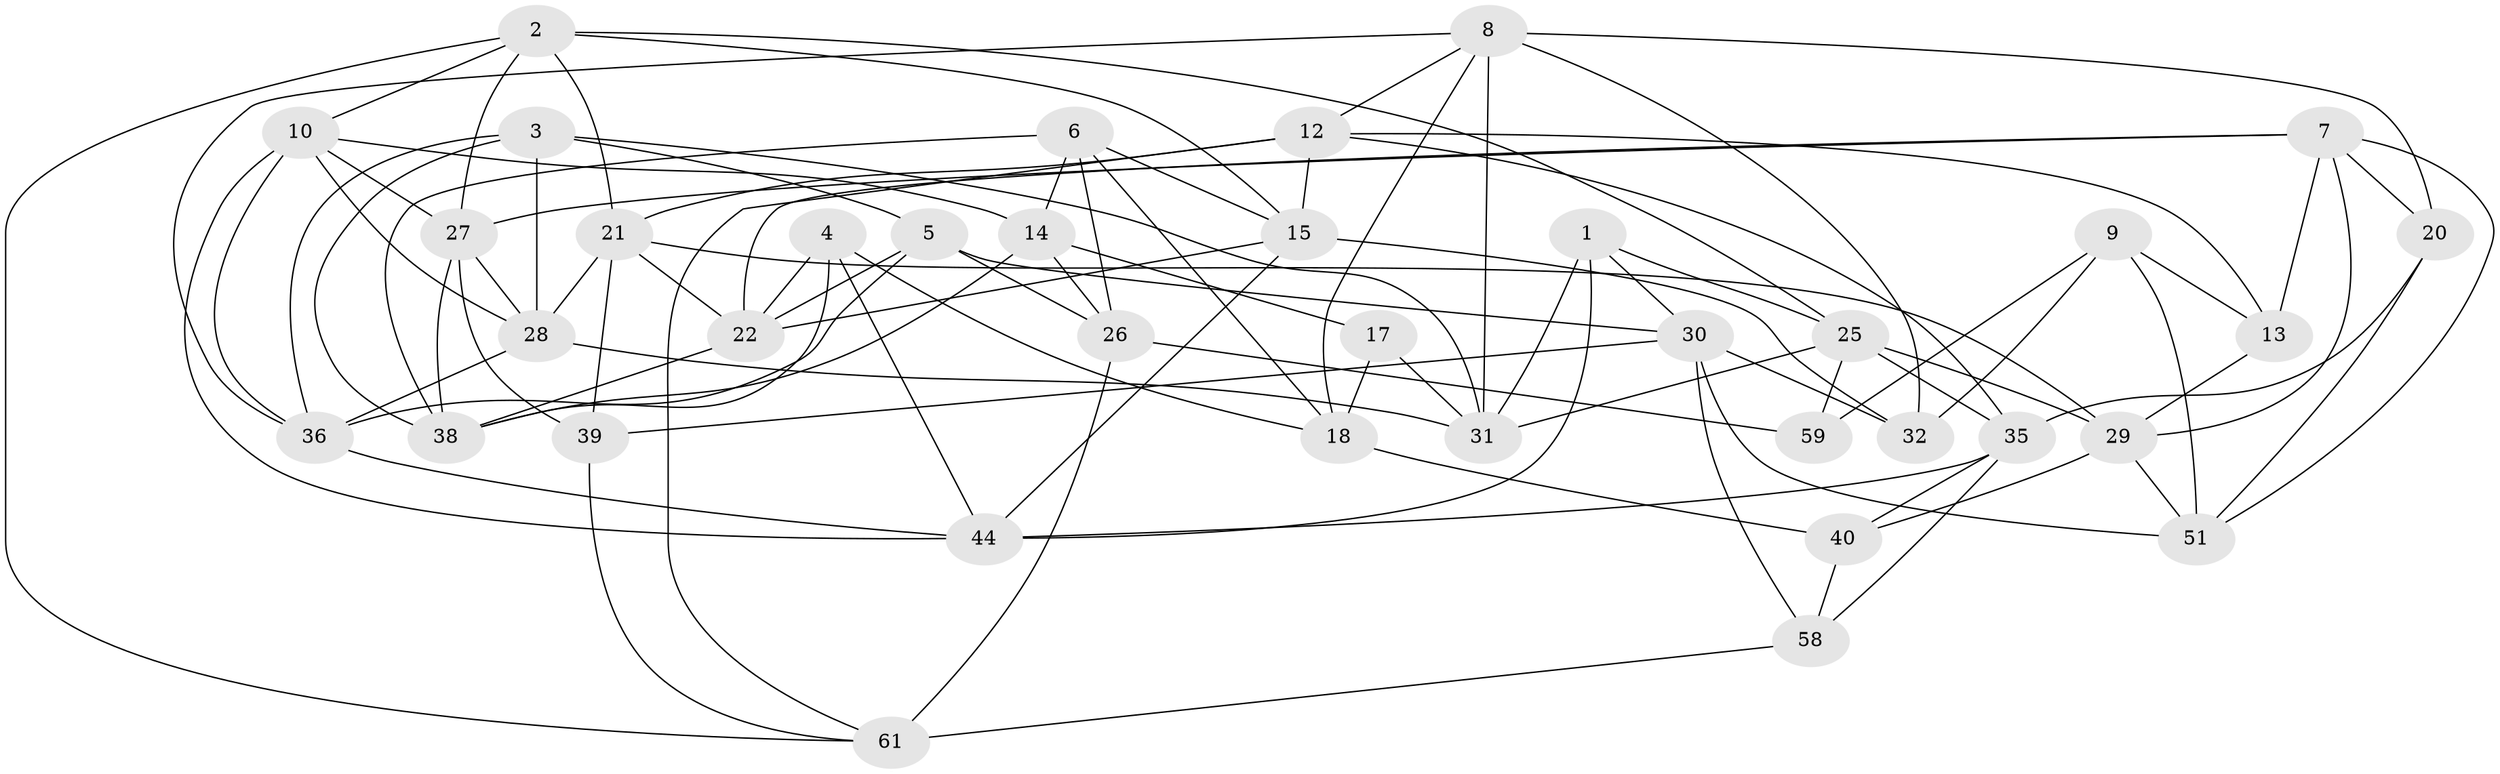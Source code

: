 // original degree distribution, {4: 1.0}
// Generated by graph-tools (version 1.1) at 2025/11/02/27/25 16:11:46]
// undirected, 37 vertices, 95 edges
graph export_dot {
graph [start="1"]
  node [color=gray90,style=filled];
  1;
  2 [super="+43"];
  3 [super="+11"];
  4;
  5 [super="+24"];
  6 [super="+19"];
  7 [super="+23"];
  8 [super="+57"];
  9 [super="+16"];
  10 [super="+64"];
  12 [super="+46"];
  13;
  14 [super="+62"];
  15 [super="+50"];
  17;
  18 [super="+47"];
  20;
  21 [super="+60"];
  22 [super="+56"];
  25 [super="+33"];
  26 [super="+49"];
  27 [super="+52"];
  28 [super="+41"];
  29 [super="+37"];
  30 [super="+48"];
  31 [super="+34"];
  32;
  35 [super="+42"];
  36 [super="+54"];
  38 [super="+45"];
  39;
  40;
  44 [super="+53"];
  51 [super="+55"];
  58;
  59;
  61 [super="+63"];
  1 -- 31;
  1 -- 25;
  1 -- 30;
  1 -- 44;
  2 -- 15;
  2 -- 27;
  2 -- 25;
  2 -- 10;
  2 -- 21;
  2 -- 61;
  3 -- 38;
  3 -- 5 [weight=2];
  3 -- 31;
  3 -- 28;
  3 -- 36;
  4 -- 38;
  4 -- 22;
  4 -- 18;
  4 -- 44;
  5 -- 22;
  5 -- 26;
  5 -- 30;
  5 -- 36;
  6 -- 14 [weight=2];
  6 -- 26;
  6 -- 38;
  6 -- 18;
  6 -- 15;
  7 -- 51;
  7 -- 22;
  7 -- 27;
  7 -- 29;
  7 -- 20;
  7 -- 13;
  8 -- 18;
  8 -- 32;
  8 -- 20;
  8 -- 36;
  8 -- 12;
  8 -- 31;
  9 -- 32;
  9 -- 51 [weight=2];
  9 -- 59 [weight=2];
  9 -- 13;
  10 -- 36;
  10 -- 27;
  10 -- 44;
  10 -- 28;
  10 -- 14;
  12 -- 21;
  12 -- 15;
  12 -- 61;
  12 -- 35;
  12 -- 13;
  13 -- 29;
  14 -- 26;
  14 -- 38;
  14 -- 17;
  15 -- 32;
  15 -- 22;
  15 -- 44;
  17 -- 18 [weight=2];
  17 -- 31;
  18 -- 40;
  20 -- 35;
  20 -- 51;
  21 -- 39;
  21 -- 22;
  21 -- 28;
  21 -- 29;
  22 -- 38;
  25 -- 35;
  25 -- 59;
  25 -- 31;
  25 -- 29;
  26 -- 59;
  26 -- 61 [weight=2];
  27 -- 28;
  27 -- 39;
  27 -- 38;
  28 -- 36;
  28 -- 31;
  29 -- 40;
  29 -- 51;
  30 -- 32;
  30 -- 39;
  30 -- 58;
  30 -- 51;
  35 -- 40;
  35 -- 58;
  35 -- 44;
  36 -- 44;
  39 -- 61;
  40 -- 58;
  58 -- 61;
}

